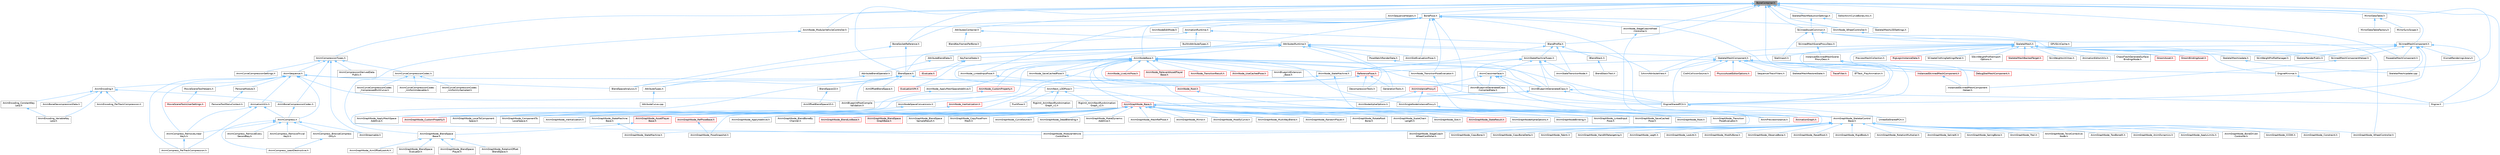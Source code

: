 digraph "BoneContainer.h"
{
 // INTERACTIVE_SVG=YES
 // LATEX_PDF_SIZE
  bgcolor="transparent";
  edge [fontname=Helvetica,fontsize=10,labelfontname=Helvetica,labelfontsize=10];
  node [fontname=Helvetica,fontsize=10,shape=box,height=0.2,width=0.4];
  Node1 [id="Node000001",label="BoneContainer.h",height=0.2,width=0.4,color="gray40", fillcolor="grey60", style="filled", fontcolor="black",tooltip=" "];
  Node1 -> Node2 [id="edge1_Node000001_Node000002",dir="back",color="steelblue1",style="solid",tooltip=" "];
  Node2 [id="Node000002",label="AnimCompressionTypes.h",height=0.2,width=0.4,color="grey40", fillcolor="white", style="filled",URL="$d1/d3b/AnimCompressionTypes_8h.html",tooltip=" "];
  Node2 -> Node3 [id="edge2_Node000002_Node000003",dir="back",color="steelblue1",style="solid",tooltip=" "];
  Node3 [id="Node000003",label="AnimBoneCompressionCodec.h",height=0.2,width=0.4,color="grey40", fillcolor="white", style="filled",URL="$dd/dc3/AnimBoneCompressionCodec_8h.html",tooltip=" "];
  Node3 -> Node4 [id="edge3_Node000003_Node000004",dir="back",color="steelblue1",style="solid",tooltip=" "];
  Node4 [id="Node000004",label="AnimCompress.h",height=0.2,width=0.4,color="grey40", fillcolor="white", style="filled",URL="$dd/d6d/AnimCompress_8h.html",tooltip=" "];
  Node4 -> Node5 [id="edge4_Node000004_Node000005",dir="back",color="steelblue1",style="solid",tooltip=" "];
  Node5 [id="Node000005",label="AnimCompress_BitwiseCompress\lOnly.h",height=0.2,width=0.4,color="grey40", fillcolor="white", style="filled",URL="$df/dd5/AnimCompress__BitwiseCompressOnly_8h.html",tooltip=" "];
  Node5 -> Node6 [id="edge5_Node000005_Node000006",dir="back",color="steelblue1",style="solid",tooltip=" "];
  Node6 [id="Node000006",label="AnimCompress_LeastDestructive.h",height=0.2,width=0.4,color="grey40", fillcolor="white", style="filled",URL="$da/d93/AnimCompress__LeastDestructive_8h.html",tooltip=" "];
  Node4 -> Node6 [id="edge6_Node000004_Node000006",dir="back",color="steelblue1",style="solid",tooltip=" "];
  Node4 -> Node7 [id="edge7_Node000004_Node000007",dir="back",color="steelblue1",style="solid",tooltip=" "];
  Node7 [id="Node000007",label="AnimCompress_RemoveEvery\lSecondKey.h",height=0.2,width=0.4,color="grey40", fillcolor="white", style="filled",URL="$d6/dc2/AnimCompress__RemoveEverySecondKey_8h.html",tooltip=" "];
  Node4 -> Node8 [id="edge8_Node000004_Node000008",dir="back",color="steelblue1",style="solid",tooltip=" "];
  Node8 [id="Node000008",label="AnimCompress_RemoveLinear\lKeys.h",height=0.2,width=0.4,color="grey40", fillcolor="white", style="filled",URL="$d1/d0a/AnimCompress__RemoveLinearKeys_8h.html",tooltip=" "];
  Node8 -> Node9 [id="edge9_Node000008_Node000009",dir="back",color="steelblue1",style="solid",tooltip=" "];
  Node9 [id="Node000009",label="AnimCompress_PerTrackCompression.h",height=0.2,width=0.4,color="grey40", fillcolor="white", style="filled",URL="$d1/d22/AnimCompress__PerTrackCompression_8h.html",tooltip=" "];
  Node4 -> Node10 [id="edge10_Node000004_Node000010",dir="back",color="steelblue1",style="solid",tooltip=" "];
  Node10 [id="Node000010",label="AnimCompress_RemoveTrivial\lKeys.h",height=0.2,width=0.4,color="grey40", fillcolor="white", style="filled",URL="$d0/d60/AnimCompress__RemoveTrivialKeys_8h.html",tooltip=" "];
  Node4 -> Node11 [id="edge11_Node000004_Node000011",dir="back",color="steelblue1",style="solid",tooltip=" "];
  Node11 [id="Node000011",label="AnimStreamable.h",height=0.2,width=0.4,color="grey40", fillcolor="white", style="filled",URL="$d1/d46/AnimStreamable_8h.html",tooltip=" "];
  Node2 -> Node12 [id="edge12_Node000002_Node000012",dir="back",color="steelblue1",style="solid",tooltip=" "];
  Node12 [id="Node000012",label="AnimCompressionDerivedData\lPublic.h",height=0.2,width=0.4,color="grey40", fillcolor="white", style="filled",URL="$dc/d36/AnimCompressionDerivedDataPublic_8h.html",tooltip=" "];
  Node2 -> Node13 [id="edge13_Node000002_Node000013",dir="back",color="steelblue1",style="solid",tooltip=" "];
  Node13 [id="Node000013",label="AnimCurveCompressionCodec.h",height=0.2,width=0.4,color="grey40", fillcolor="white", style="filled",URL="$d3/d77/AnimCurveCompressionCodec_8h.html",tooltip=" "];
  Node13 -> Node14 [id="edge14_Node000013_Node000014",dir="back",color="steelblue1",style="solid",tooltip=" "];
  Node14 [id="Node000014",label="AnimCurveCompressionCodec\l_CompressedRichCurve.h",height=0.2,width=0.4,color="grey40", fillcolor="white", style="filled",URL="$db/d72/AnimCurveCompressionCodec__CompressedRichCurve_8h.html",tooltip=" "];
  Node13 -> Node15 [id="edge15_Node000013_Node000015",dir="back",color="steelblue1",style="solid",tooltip=" "];
  Node15 [id="Node000015",label="AnimCurveCompressionCodec\l_UniformIndexable.h",height=0.2,width=0.4,color="grey40", fillcolor="white", style="filled",URL="$d7/d0a/AnimCurveCompressionCodec__UniformIndexable_8h.html",tooltip=" "];
  Node13 -> Node16 [id="edge16_Node000013_Node000016",dir="back",color="steelblue1",style="solid",tooltip=" "];
  Node16 [id="Node000016",label="AnimCurveCompressionCodec\l_UniformlySampled.h",height=0.2,width=0.4,color="grey40", fillcolor="white", style="filled",URL="$da/d4c/AnimCurveCompressionCodec__UniformlySampled_8h.html",tooltip=" "];
  Node2 -> Node17 [id="edge17_Node000002_Node000017",dir="back",color="steelblue1",style="solid",tooltip=" "];
  Node17 [id="Node000017",label="AnimCurveCompressionSettings.h",height=0.2,width=0.4,color="grey40", fillcolor="white", style="filled",URL="$d0/d49/AnimCurveCompressionSettings_8h.html",tooltip=" "];
  Node2 -> Node18 [id="edge18_Node000002_Node000018",dir="back",color="steelblue1",style="solid",tooltip=" "];
  Node18 [id="Node000018",label="AnimSequence.h",height=0.2,width=0.4,color="grey40", fillcolor="white", style="filled",URL="$d0/d8a/AnimSequence_8h.html",tooltip=" "];
  Node18 -> Node19 [id="edge19_Node000018_Node000019",dir="back",color="steelblue1",style="solid",tooltip=" "];
  Node19 [id="Node000019",label="AnimBlueprintPostCompile\lValidation.h",height=0.2,width=0.4,color="grey40", fillcolor="white", style="filled",URL="$de/d1b/AnimBlueprintPostCompileValidation_8h.html",tooltip=" "];
  Node18 -> Node4 [id="edge20_Node000018_Node000004",dir="back",color="steelblue1",style="solid",tooltip=" "];
  Node18 -> Node9 [id="edge21_Node000018_Node000009",dir="back",color="steelblue1",style="solid",tooltip=" "];
  Node18 -> Node8 [id="edge22_Node000018_Node000008",dir="back",color="steelblue1",style="solid",tooltip=" "];
  Node18 -> Node20 [id="edge23_Node000018_Node000020",dir="back",color="steelblue1",style="solid",tooltip=" "];
  Node20 [id="Node000020",label="AnimEncoding.h",height=0.2,width=0.4,color="grey40", fillcolor="white", style="filled",URL="$d9/dfd/AnimEncoding_8h.html",tooltip=" "];
  Node20 -> Node3 [id="edge24_Node000020_Node000003",dir="back",color="steelblue1",style="solid",tooltip=" "];
  Node20 -> Node21 [id="edge25_Node000020_Node000021",dir="back",color="steelblue1",style="solid",tooltip=" "];
  Node21 [id="Node000021",label="AnimBoneDecompressionData.h",height=0.2,width=0.4,color="grey40", fillcolor="white", style="filled",URL="$d9/d92/AnimBoneDecompressionData_8h.html",tooltip=" "];
  Node20 -> Node22 [id="edge26_Node000020_Node000022",dir="back",color="steelblue1",style="solid",tooltip=" "];
  Node22 [id="Node000022",label="AnimEncoding_ConstantKey\lLerp.h",height=0.2,width=0.4,color="grey40", fillcolor="white", style="filled",URL="$d8/d74/AnimEncoding__ConstantKeyLerp_8h.html",tooltip=" "];
  Node22 -> Node23 [id="edge27_Node000022_Node000023",dir="back",color="steelblue1",style="solid",tooltip=" "];
  Node23 [id="Node000023",label="AnimEncoding_VariableKey\lLerp.h",height=0.2,width=0.4,color="grey40", fillcolor="white", style="filled",URL="$d7/d4b/AnimEncoding__VariableKeyLerp_8h.html",tooltip=" "];
  Node20 -> Node24 [id="edge28_Node000020_Node000024",dir="back",color="steelblue1",style="solid",tooltip=" "];
  Node24 [id="Node000024",label="AnimEncoding_PerTrackCompression.h",height=0.2,width=0.4,color="grey40", fillcolor="white", style="filled",URL="$dc/d27/AnimEncoding__PerTrackCompression_8h.html",tooltip=" "];
  Node20 -> Node23 [id="edge29_Node000020_Node000023",dir="back",color="steelblue1",style="solid",tooltip=" "];
  Node18 -> Node25 [id="edge30_Node000018_Node000025",dir="back",color="steelblue1",style="solid",tooltip=" "];
  Node25 [id="Node000025",label="AnimationUtils.h",height=0.2,width=0.4,color="grey40", fillcolor="white", style="filled",URL="$d6/db6/AnimationUtils_8h.html",tooltip=" "];
  Node25 -> Node4 [id="edge31_Node000025_Node000004",dir="back",color="steelblue1",style="solid",tooltip=" "];
  Node25 -> Node9 [id="edge32_Node000025_Node000009",dir="back",color="steelblue1",style="solid",tooltip=" "];
  Node25 -> Node8 [id="edge33_Node000025_Node000008",dir="back",color="steelblue1",style="solid",tooltip=" "];
  Node18 -> Node26 [id="edge34_Node000018_Node000026",dir="back",color="steelblue1",style="solid",tooltip=" "];
  Node26 [id="Node000026",label="BlendSpaceAnalysis.h",height=0.2,width=0.4,color="grey40", fillcolor="white", style="filled",URL="$d7/daf/BlendSpaceAnalysis_8h.html",tooltip=" "];
  Node18 -> Node27 [id="edge35_Node000018_Node000027",dir="back",color="steelblue1",style="solid",tooltip=" "];
  Node27 [id="Node000027",label="EngineSharedPCH.h",height=0.2,width=0.4,color="grey40", fillcolor="white", style="filled",URL="$dc/dbb/EngineSharedPCH_8h.html",tooltip=" "];
  Node27 -> Node28 [id="edge36_Node000027_Node000028",dir="back",color="steelblue1",style="solid",tooltip=" "];
  Node28 [id="Node000028",label="UnrealEdSharedPCH.h",height=0.2,width=0.4,color="grey40", fillcolor="white", style="filled",URL="$d1/de6/UnrealEdSharedPCH_8h.html",tooltip=" "];
  Node18 -> Node29 [id="edge37_Node000018_Node000029",dir="back",color="steelblue1",style="solid",tooltip=" "];
  Node29 [id="Node000029",label="MovieSceneToolHelpers.h",height=0.2,width=0.4,color="grey40", fillcolor="white", style="filled",URL="$d4/d0e/MovieSceneToolHelpers_8h.html",tooltip=" "];
  Node29 -> Node30 [id="edge38_Node000029_Node000030",dir="back",color="steelblue1",style="solid",tooltip=" "];
  Node30 [id="Node000030",label="MovieSceneToolsUserSettings.h",height=0.2,width=0.4,color="red", fillcolor="#FFF0F0", style="filled",URL="$d5/dab/MovieSceneToolsUserSettings_8h.html",tooltip=" "];
  Node18 -> Node34 [id="edge39_Node000018_Node000034",dir="back",color="steelblue1",style="solid",tooltip=" "];
  Node34 [id="Node000034",label="PersonaModule.h",height=0.2,width=0.4,color="grey40", fillcolor="white", style="filled",URL="$de/d74/PersonaModule_8h.html",tooltip=" "];
  Node34 -> Node35 [id="edge40_Node000034_Node000035",dir="back",color="steelblue1",style="solid",tooltip=" "];
  Node35 [id="Node000035",label="PersonaToolMenuContext.h",height=0.2,width=0.4,color="grey40", fillcolor="white", style="filled",URL="$d6/d6c/PersonaToolMenuContext_8h.html",tooltip=" "];
  Node2 -> Node11 [id="edge41_Node000002_Node000011",dir="back",color="steelblue1",style="solid",tooltip=" "];
  Node1 -> Node36 [id="edge42_Node000001_Node000036",dir="back",color="steelblue1",style="solid",tooltip=" "];
  Node36 [id="Node000036",label="AnimNode_ModularVehicleController.h",height=0.2,width=0.4,color="grey40", fillcolor="white", style="filled",URL="$d8/d10/AnimNode__ModularVehicleController_8h.html",tooltip=" "];
  Node36 -> Node37 [id="edge43_Node000036_Node000037",dir="back",color="steelblue1",style="solid",tooltip=" "];
  Node37 [id="Node000037",label="AnimGraphNode_ModularVehicle\lController.h",height=0.2,width=0.4,color="grey40", fillcolor="white", style="filled",URL="$d3/d04/AnimGraphNode__ModularVehicleController_8h.html",tooltip=" "];
  Node1 -> Node38 [id="edge44_Node000001_Node000038",dir="back",color="steelblue1",style="solid",tooltip=" "];
  Node38 [id="Node000038",label="AnimNode_StageCoachWheel\lController.h",height=0.2,width=0.4,color="grey40", fillcolor="white", style="filled",URL="$d0/d68/AnimNode__StageCoachWheelController_8h.html",tooltip=" "];
  Node38 -> Node39 [id="edge45_Node000038_Node000039",dir="back",color="steelblue1",style="solid",tooltip=" "];
  Node39 [id="Node000039",label="AnimGraphNode_StageCoach\lWheelController.h",height=0.2,width=0.4,color="grey40", fillcolor="white", style="filled",URL="$d6/dbe/AnimGraphNode__StageCoachWheelController_8h.html",tooltip=" "];
  Node1 -> Node40 [id="edge46_Node000001_Node000040",dir="back",color="steelblue1",style="solid",tooltip=" "];
  Node40 [id="Node000040",label="AnimNode_WheelController.h",height=0.2,width=0.4,color="grey40", fillcolor="white", style="filled",URL="$d4/dbf/AnimNode__WheelController_8h.html",tooltip=" "];
  Node40 -> Node41 [id="edge47_Node000040_Node000041",dir="back",color="steelblue1",style="solid",tooltip=" "];
  Node41 [id="Node000041",label="AnimGraphNode_WheelController.h",height=0.2,width=0.4,color="grey40", fillcolor="white", style="filled",URL="$df/de4/AnimGraphNode__WheelController_8h.html",tooltip=" "];
  Node1 -> Node42 [id="edge48_Node000001_Node000042",dir="back",color="steelblue1",style="solid",tooltip=" "];
  Node42 [id="Node000042",label="AnimSequenceHelpers.h",height=0.2,width=0.4,color="grey40", fillcolor="white", style="filled",URL="$dd/d12/AnimSequenceHelpers_8h.html",tooltip=" "];
  Node1 -> Node43 [id="edge49_Node000001_Node000043",dir="back",color="steelblue1",style="solid",tooltip=" "];
  Node43 [id="Node000043",label="AttributesContainer.h",height=0.2,width=0.4,color="grey40", fillcolor="white", style="filled",URL="$d7/db7/AttributesContainer_8h.html",tooltip=" "];
  Node43 -> Node44 [id="edge50_Node000043_Node000044",dir="back",color="steelblue1",style="solid",tooltip=" "];
  Node44 [id="Node000044",label="AttributesRuntime.h",height=0.2,width=0.4,color="grey40", fillcolor="white", style="filled",URL="$dc/dc1/AttributesRuntime_8h.html",tooltip=" "];
  Node44 -> Node45 [id="edge51_Node000044_Node000045",dir="back",color="steelblue1",style="solid",tooltip=" "];
  Node45 [id="Node000045",label="AnimNext_LODPose.h",height=0.2,width=0.4,color="grey40", fillcolor="white", style="filled",URL="$d7/d76/AnimNext__LODPose_8h.html",tooltip=" "];
  Node45 -> Node46 [id="edge52_Node000045_Node000046",dir="back",color="steelblue1",style="solid",tooltip=" "];
  Node46 [id="Node000046",label="PushPose.h",height=0.2,width=0.4,color="grey40", fillcolor="white", style="filled",URL="$d2/de9/PushPose_8h.html",tooltip=" "];
  Node45 -> Node47 [id="edge53_Node000045_Node000047",dir="back",color="steelblue1",style="solid",tooltip=" "];
  Node47 [id="Node000047",label="RigUnit_AnimNextRunAnimation\lGraph_v1.h",height=0.2,width=0.4,color="grey40", fillcolor="white", style="filled",URL="$d1/df7/RigUnit__AnimNextRunAnimationGraph__v1_8h.html",tooltip=" "];
  Node45 -> Node48 [id="edge54_Node000045_Node000048",dir="back",color="steelblue1",style="solid",tooltip=" "];
  Node48 [id="Node000048",label="RigUnit_AnimNextRunAnimation\lGraph_v2.h",height=0.2,width=0.4,color="grey40", fillcolor="white", style="filled",URL="$d6/d84/RigUnit__AnimNextRunAnimationGraph__v2_8h.html",tooltip=" "];
  Node44 -> Node49 [id="edge55_Node000044_Node000049",dir="back",color="steelblue1",style="solid",tooltip=" "];
  Node49 [id="Node000049",label="AnimNodeBase.h",height=0.2,width=0.4,color="grey40", fillcolor="white", style="filled",URL="$d9/dce/AnimNodeBase_8h.html",tooltip=" "];
  Node49 -> Node50 [id="edge56_Node000049_Node000050",dir="back",color="steelblue1",style="solid",tooltip=" "];
  Node50 [id="Node000050",label="AnimBlueprintExtension\l_Base.h",height=0.2,width=0.4,color="grey40", fillcolor="white", style="filled",URL="$d1/d73/AnimBlueprintExtension__Base_8h.html",tooltip=" "];
  Node49 -> Node51 [id="edge57_Node000049_Node000051",dir="back",color="steelblue1",style="solid",tooltip=" "];
  Node51 [id="Node000051",label="AnimBlueprintGeneratedClass.h",height=0.2,width=0.4,color="grey40", fillcolor="white", style="filled",URL="$dc/d81/AnimBlueprintGeneratedClass_8h.html",tooltip=" "];
  Node51 -> Node19 [id="edge58_Node000051_Node000019",dir="back",color="steelblue1",style="solid",tooltip=" "];
  Node51 -> Node52 [id="edge59_Node000051_Node000052",dir="back",color="steelblue1",style="solid",tooltip=" "];
  Node52 [id="Node000052",label="AnimGraphNode_Base.h",height=0.2,width=0.4,color="red", fillcolor="#FFF0F0", style="filled",URL="$d0/dfb/AnimGraphNode__Base_8h.html",tooltip=" "];
  Node52 -> Node53 [id="edge60_Node000052_Node000053",dir="back",color="steelblue1",style="solid",tooltip=" "];
  Node53 [id="Node000053",label="AnimGraphNodeAlphaOptions.h",height=0.2,width=0.4,color="grey40", fillcolor="white", style="filled",URL="$d6/df6/AnimGraphNodeAlphaOptions_8h.html",tooltip=" "];
  Node52 -> Node54 [id="edge61_Node000052_Node000054",dir="back",color="steelblue1",style="solid",tooltip=" "];
  Node54 [id="Node000054",label="AnimGraphNodeBinding.h",height=0.2,width=0.4,color="grey40", fillcolor="white", style="filled",URL="$d6/d3b/AnimGraphNodeBinding_8h.html",tooltip=" "];
  Node52 -> Node55 [id="edge62_Node000052_Node000055",dir="back",color="steelblue1",style="solid",tooltip=" "];
  Node55 [id="Node000055",label="AnimGraphNode_ApplyAdditive.h",height=0.2,width=0.4,color="grey40", fillcolor="white", style="filled",URL="$da/d67/AnimGraphNode__ApplyAdditive_8h.html",tooltip=" "];
  Node52 -> Node56 [id="edge63_Node000052_Node000056",dir="back",color="steelblue1",style="solid",tooltip=" "];
  Node56 [id="Node000056",label="AnimGraphNode_ApplyMeshSpace\lAdditive.h",height=0.2,width=0.4,color="grey40", fillcolor="white", style="filled",URL="$dd/dc4/AnimGraphNode__ApplyMeshSpaceAdditive_8h.html",tooltip=" "];
  Node52 -> Node57 [id="edge64_Node000052_Node000057",dir="back",color="steelblue1",style="solid",tooltip=" "];
  Node57 [id="Node000057",label="AnimGraphNode_AssetPlayer\lBase.h",height=0.2,width=0.4,color="red", fillcolor="#FFF0F0", style="filled",URL="$d1/d4f/AnimGraphNode__AssetPlayerBase_8h.html",tooltip=" "];
  Node57 -> Node58 [id="edge65_Node000057_Node000058",dir="back",color="steelblue1",style="solid",tooltip=" "];
  Node58 [id="Node000058",label="AnimGraphNode_BlendSpace\lBase.h",height=0.2,width=0.4,color="grey40", fillcolor="white", style="filled",URL="$d7/d6d/AnimGraphNode__BlendSpaceBase_8h.html",tooltip=" "];
  Node58 -> Node59 [id="edge66_Node000058_Node000059",dir="back",color="steelblue1",style="solid",tooltip=" "];
  Node59 [id="Node000059",label="AnimGraphNode_AimOffsetLookAt.h",height=0.2,width=0.4,color="grey40", fillcolor="white", style="filled",URL="$d2/daa/AnimGraphNode__AimOffsetLookAt_8h.html",tooltip=" "];
  Node58 -> Node60 [id="edge67_Node000058_Node000060",dir="back",color="steelblue1",style="solid",tooltip=" "];
  Node60 [id="Node000060",label="AnimGraphNode_BlendSpace\lEvaluator.h",height=0.2,width=0.4,color="grey40", fillcolor="white", style="filled",URL="$d0/d5d/AnimGraphNode__BlendSpaceEvaluator_8h.html",tooltip=" "];
  Node58 -> Node61 [id="edge68_Node000058_Node000061",dir="back",color="steelblue1",style="solid",tooltip=" "];
  Node61 [id="Node000061",label="AnimGraphNode_BlendSpace\lPlayer.h",height=0.2,width=0.4,color="grey40", fillcolor="white", style="filled",URL="$d2/d22/AnimGraphNode__BlendSpacePlayer_8h.html",tooltip=" "];
  Node58 -> Node62 [id="edge69_Node000058_Node000062",dir="back",color="steelblue1",style="solid",tooltip=" "];
  Node62 [id="Node000062",label="AnimGraphNode_RotationOffset\lBlendSpace.h",height=0.2,width=0.4,color="grey40", fillcolor="white", style="filled",URL="$dc/dd5/AnimGraphNode__RotationOffsetBlendSpace_8h.html",tooltip=" "];
  Node52 -> Node69 [id="edge70_Node000052_Node000069",dir="back",color="steelblue1",style="solid",tooltip=" "];
  Node69 [id="Node000069",label="AnimGraphNode_BlendBoneBy\lChannel.h",height=0.2,width=0.4,color="grey40", fillcolor="white", style="filled",URL="$de/da9/AnimGraphNode__BlendBoneByChannel_8h.html",tooltip=" "];
  Node52 -> Node70 [id="edge71_Node000052_Node000070",dir="back",color="steelblue1",style="solid",tooltip=" "];
  Node70 [id="Node000070",label="AnimGraphNode_BlendListBase.h",height=0.2,width=0.4,color="red", fillcolor="#FFF0F0", style="filled",URL="$d7/d20/AnimGraphNode__BlendListBase_8h.html",tooltip=" "];
  Node52 -> Node75 [id="edge72_Node000052_Node000075",dir="back",color="steelblue1",style="solid",tooltip=" "];
  Node75 [id="Node000075",label="AnimGraphNode_BlendSpace\lGraphBase.h",height=0.2,width=0.4,color="red", fillcolor="#FFF0F0", style="filled",URL="$d6/d44/AnimGraphNode__BlendSpaceGraphBase_8h.html",tooltip=" "];
  Node52 -> Node78 [id="edge73_Node000052_Node000078",dir="back",color="steelblue1",style="solid",tooltip=" "];
  Node78 [id="Node000078",label="AnimGraphNode_BlendSpace\lSampleResult.h",height=0.2,width=0.4,color="grey40", fillcolor="white", style="filled",URL="$de/df8/AnimGraphNode__BlendSpaceSampleResult_8h.html",tooltip=" "];
  Node52 -> Node79 [id="edge74_Node000052_Node000079",dir="back",color="steelblue1",style="solid",tooltip=" "];
  Node79 [id="Node000079",label="AnimGraphNode_ComponentTo\lLocalSpace.h",height=0.2,width=0.4,color="grey40", fillcolor="white", style="filled",URL="$d1/d3f/AnimGraphNode__ComponentToLocalSpace_8h.html",tooltip=" "];
  Node52 -> Node80 [id="edge75_Node000052_Node000080",dir="back",color="steelblue1",style="solid",tooltip=" "];
  Node80 [id="Node000080",label="AnimGraphNode_CopyPoseFrom\lMesh.h",height=0.2,width=0.4,color="grey40", fillcolor="white", style="filled",URL="$d6/d71/AnimGraphNode__CopyPoseFromMesh_8h.html",tooltip=" "];
  Node52 -> Node81 [id="edge76_Node000052_Node000081",dir="back",color="steelblue1",style="solid",tooltip=" "];
  Node81 [id="Node000081",label="AnimGraphNode_CurveSource.h",height=0.2,width=0.4,color="grey40", fillcolor="white", style="filled",URL="$dc/de5/AnimGraphNode__CurveSource_8h.html",tooltip=" "];
  Node52 -> Node82 [id="edge77_Node000052_Node000082",dir="back",color="steelblue1",style="solid",tooltip=" "];
  Node82 [id="Node000082",label="AnimGraphNode_CustomProperty.h",height=0.2,width=0.4,color="red", fillcolor="#FFF0F0", style="filled",URL="$d8/d3f/AnimGraphNode__CustomProperty_8h.html",tooltip=" "];
  Node52 -> Node86 [id="edge78_Node000052_Node000086",dir="back",color="steelblue1",style="solid",tooltip=" "];
  Node86 [id="Node000086",label="AnimGraphNode_DeadBlending.h",height=0.2,width=0.4,color="grey40", fillcolor="white", style="filled",URL="$d8/d73/AnimGraphNode__DeadBlending_8h.html",tooltip=" "];
  Node52 -> Node87 [id="edge79_Node000052_Node000087",dir="back",color="steelblue1",style="solid",tooltip=" "];
  Node87 [id="Node000087",label="AnimGraphNode_Inertialization.h",height=0.2,width=0.4,color="grey40", fillcolor="white", style="filled",URL="$d7/d66/AnimGraphNode__Inertialization_8h.html",tooltip=" "];
  Node52 -> Node88 [id="edge80_Node000052_Node000088",dir="back",color="steelblue1",style="solid",tooltip=" "];
  Node88 [id="Node000088",label="AnimGraphNode_LinkedInput\lPose.h",height=0.2,width=0.4,color="grey40", fillcolor="white", style="filled",URL="$d7/d8c/AnimGraphNode__LinkedInputPose_8h.html",tooltip=" "];
  Node52 -> Node89 [id="edge81_Node000052_Node000089",dir="back",color="steelblue1",style="solid",tooltip=" "];
  Node89 [id="Node000089",label="AnimGraphNode_LocalToComponent\lSpace.h",height=0.2,width=0.4,color="grey40", fillcolor="white", style="filled",URL="$d6/d01/AnimGraphNode__LocalToComponentSpace_8h.html",tooltip=" "];
  Node52 -> Node90 [id="edge82_Node000052_Node000090",dir="back",color="steelblue1",style="solid",tooltip=" "];
  Node90 [id="Node000090",label="AnimGraphNode_MakeDynamic\lAdditive.h",height=0.2,width=0.4,color="grey40", fillcolor="white", style="filled",URL="$d4/dc9/AnimGraphNode__MakeDynamicAdditive_8h.html",tooltip=" "];
  Node52 -> Node91 [id="edge83_Node000052_Node000091",dir="back",color="steelblue1",style="solid",tooltip=" "];
  Node91 [id="Node000091",label="AnimGraphNode_MeshRefPose.h",height=0.2,width=0.4,color="grey40", fillcolor="white", style="filled",URL="$d3/d58/AnimGraphNode__MeshRefPose_8h.html",tooltip=" "];
  Node52 -> Node92 [id="edge84_Node000052_Node000092",dir="back",color="steelblue1",style="solid",tooltip=" "];
  Node92 [id="Node000092",label="AnimGraphNode_Mirror.h",height=0.2,width=0.4,color="grey40", fillcolor="white", style="filled",URL="$de/d96/AnimGraphNode__Mirror_8h.html",tooltip=" "];
  Node52 -> Node93 [id="edge85_Node000052_Node000093",dir="back",color="steelblue1",style="solid",tooltip=" "];
  Node93 [id="Node000093",label="AnimGraphNode_ModifyCurve.h",height=0.2,width=0.4,color="grey40", fillcolor="white", style="filled",URL="$d5/d09/AnimGraphNode__ModifyCurve_8h.html",tooltip=" "];
  Node52 -> Node94 [id="edge86_Node000052_Node000094",dir="back",color="steelblue1",style="solid",tooltip=" "];
  Node94 [id="Node000094",label="AnimGraphNode_MultiWayBlend.h",height=0.2,width=0.4,color="grey40", fillcolor="white", style="filled",URL="$dd/dcb/AnimGraphNode__MultiWayBlend_8h.html",tooltip=" "];
  Node52 -> Node95 [id="edge87_Node000052_Node000095",dir="back",color="steelblue1",style="solid",tooltip=" "];
  Node95 [id="Node000095",label="AnimGraphNode_PoseSnapshot.h",height=0.2,width=0.4,color="grey40", fillcolor="white", style="filled",URL="$d1/d92/AnimGraphNode__PoseSnapshot_8h.html",tooltip=" "];
  Node52 -> Node96 [id="edge88_Node000052_Node000096",dir="back",color="steelblue1",style="solid",tooltip=" "];
  Node96 [id="Node000096",label="AnimGraphNode_RandomPlayer.h",height=0.2,width=0.4,color="grey40", fillcolor="white", style="filled",URL="$dc/d48/AnimGraphNode__RandomPlayer_8h.html",tooltip=" "];
  Node52 -> Node97 [id="edge89_Node000052_Node000097",dir="back",color="steelblue1",style="solid",tooltip=" "];
  Node97 [id="Node000097",label="AnimGraphNode_RefPoseBase.h",height=0.2,width=0.4,color="red", fillcolor="#FFF0F0", style="filled",URL="$d8/d34/AnimGraphNode__RefPoseBase_8h.html",tooltip=" "];
  Node97 -> Node95 [id="edge90_Node000097_Node000095",dir="back",color="steelblue1",style="solid",tooltip=" "];
  Node52 -> Node100 [id="edge91_Node000052_Node000100",dir="back",color="steelblue1",style="solid",tooltip=" "];
  Node100 [id="Node000100",label="AnimGraphNode_Root.h",height=0.2,width=0.4,color="grey40", fillcolor="white", style="filled",URL="$d2/d39/AnimGraphNode__Root_8h.html",tooltip=" "];
  Node52 -> Node101 [id="edge92_Node000052_Node000101",dir="back",color="steelblue1",style="solid",tooltip=" "];
  Node101 [id="Node000101",label="AnimGraphNode_RotateRoot\lBone.h",height=0.2,width=0.4,color="grey40", fillcolor="white", style="filled",URL="$d4/de0/AnimGraphNode__RotateRootBone_8h.html",tooltip=" "];
  Node52 -> Node102 [id="edge93_Node000052_Node000102",dir="back",color="steelblue1",style="solid",tooltip=" "];
  Node102 [id="Node000102",label="AnimGraphNode_SaveCached\lPose.h",height=0.2,width=0.4,color="grey40", fillcolor="white", style="filled",URL="$df/d5e/AnimGraphNode__SaveCachedPose_8h.html",tooltip=" "];
  Node52 -> Node103 [id="edge94_Node000052_Node000103",dir="back",color="steelblue1",style="solid",tooltip=" "];
  Node103 [id="Node000103",label="AnimGraphNode_ScaleChain\lLength.h",height=0.2,width=0.4,color="grey40", fillcolor="white", style="filled",URL="$d9/df8/AnimGraphNode__ScaleChainLength_8h.html",tooltip=" "];
  Node52 -> Node104 [id="edge95_Node000052_Node000104",dir="back",color="steelblue1",style="solid",tooltip=" "];
  Node104 [id="Node000104",label="AnimGraphNode_SkeletalControl\lBase.h",height=0.2,width=0.4,color="grey40", fillcolor="white", style="filled",URL="$d9/dff/AnimGraphNode__SkeletalControlBase_8h.html",tooltip=" "];
  Node104 -> Node105 [id="edge96_Node000104_Node000105",dir="back",color="steelblue1",style="solid",tooltip=" "];
  Node105 [id="Node000105",label="AnimGraphNode_AnimDynamics.h",height=0.2,width=0.4,color="grey40", fillcolor="white", style="filled",URL="$da/dc2/AnimGraphNode__AnimDynamics_8h.html",tooltip=" "];
  Node104 -> Node106 [id="edge97_Node000104_Node000106",dir="back",color="steelblue1",style="solid",tooltip=" "];
  Node106 [id="Node000106",label="AnimGraphNode_ApplyLimits.h",height=0.2,width=0.4,color="grey40", fillcolor="white", style="filled",URL="$dc/d36/AnimGraphNode__ApplyLimits_8h.html",tooltip=" "];
  Node104 -> Node107 [id="edge98_Node000104_Node000107",dir="back",color="steelblue1",style="solid",tooltip=" "];
  Node107 [id="Node000107",label="AnimGraphNode_BoneDriven\lController.h",height=0.2,width=0.4,color="grey40", fillcolor="white", style="filled",URL="$df/df3/AnimGraphNode__BoneDrivenController_8h.html",tooltip=" "];
  Node104 -> Node108 [id="edge99_Node000104_Node000108",dir="back",color="steelblue1",style="solid",tooltip=" "];
  Node108 [id="Node000108",label="AnimGraphNode_CCDIK.h",height=0.2,width=0.4,color="grey40", fillcolor="white", style="filled",URL="$df/d0d/AnimGraphNode__CCDIK_8h.html",tooltip=" "];
  Node104 -> Node109 [id="edge100_Node000104_Node000109",dir="back",color="steelblue1",style="solid",tooltip=" "];
  Node109 [id="Node000109",label="AnimGraphNode_Constraint.h",height=0.2,width=0.4,color="grey40", fillcolor="white", style="filled",URL="$d2/d98/AnimGraphNode__Constraint_8h.html",tooltip=" "];
  Node104 -> Node110 [id="edge101_Node000104_Node000110",dir="back",color="steelblue1",style="solid",tooltip=" "];
  Node110 [id="Node000110",label="AnimGraphNode_CopyBone.h",height=0.2,width=0.4,color="grey40", fillcolor="white", style="filled",URL="$dc/de6/AnimGraphNode__CopyBone_8h.html",tooltip=" "];
  Node104 -> Node111 [id="edge102_Node000104_Node000111",dir="back",color="steelblue1",style="solid",tooltip=" "];
  Node111 [id="Node000111",label="AnimGraphNode_CopyBoneDelta.h",height=0.2,width=0.4,color="grey40", fillcolor="white", style="filled",URL="$d8/d60/AnimGraphNode__CopyBoneDelta_8h.html",tooltip=" "];
  Node104 -> Node112 [id="edge103_Node000104_Node000112",dir="back",color="steelblue1",style="solid",tooltip=" "];
  Node112 [id="Node000112",label="AnimGraphNode_Fabrik.h",height=0.2,width=0.4,color="grey40", fillcolor="white", style="filled",URL="$d6/d79/AnimGraphNode__Fabrik_8h.html",tooltip=" "];
  Node104 -> Node113 [id="edge104_Node000104_Node000113",dir="back",color="steelblue1",style="solid",tooltip=" "];
  Node113 [id="Node000113",label="AnimGraphNode_HandIKRetargeting.h",height=0.2,width=0.4,color="grey40", fillcolor="white", style="filled",URL="$dd/dee/AnimGraphNode__HandIKRetargeting_8h.html",tooltip=" "];
  Node104 -> Node114 [id="edge105_Node000104_Node000114",dir="back",color="steelblue1",style="solid",tooltip=" "];
  Node114 [id="Node000114",label="AnimGraphNode_LegIK.h",height=0.2,width=0.4,color="grey40", fillcolor="white", style="filled",URL="$d3/d59/AnimGraphNode__LegIK_8h.html",tooltip=" "];
  Node104 -> Node115 [id="edge106_Node000104_Node000115",dir="back",color="steelblue1",style="solid",tooltip=" "];
  Node115 [id="Node000115",label="AnimGraphNode_LookAt.h",height=0.2,width=0.4,color="grey40", fillcolor="white", style="filled",URL="$dd/de3/AnimGraphNode__LookAt_8h.html",tooltip=" "];
  Node104 -> Node116 [id="edge107_Node000104_Node000116",dir="back",color="steelblue1",style="solid",tooltip=" "];
  Node116 [id="Node000116",label="AnimGraphNode_ModifyBone.h",height=0.2,width=0.4,color="grey40", fillcolor="white", style="filled",URL="$d1/d8e/AnimGraphNode__ModifyBone_8h.html",tooltip=" "];
  Node104 -> Node37 [id="edge108_Node000104_Node000037",dir="back",color="steelblue1",style="solid",tooltip=" "];
  Node104 -> Node117 [id="edge109_Node000104_Node000117",dir="back",color="steelblue1",style="solid",tooltip=" "];
  Node117 [id="Node000117",label="AnimGraphNode_ObserveBone.h",height=0.2,width=0.4,color="grey40", fillcolor="white", style="filled",URL="$d0/dcc/AnimGraphNode__ObserveBone_8h.html",tooltip=" "];
  Node104 -> Node118 [id="edge110_Node000104_Node000118",dir="back",color="steelblue1",style="solid",tooltip=" "];
  Node118 [id="Node000118",label="AnimGraphNode_ResetRoot.h",height=0.2,width=0.4,color="grey40", fillcolor="white", style="filled",URL="$dd/da9/AnimGraphNode__ResetRoot_8h.html",tooltip=" "];
  Node104 -> Node119 [id="edge111_Node000104_Node000119",dir="back",color="steelblue1",style="solid",tooltip=" "];
  Node119 [id="Node000119",label="AnimGraphNode_RigidBody.h",height=0.2,width=0.4,color="grey40", fillcolor="white", style="filled",URL="$d0/d05/AnimGraphNode__RigidBody_8h.html",tooltip=" "];
  Node104 -> Node120 [id="edge112_Node000104_Node000120",dir="back",color="steelblue1",style="solid",tooltip=" "];
  Node120 [id="Node000120",label="AnimGraphNode_RotationMultiplier.h",height=0.2,width=0.4,color="grey40", fillcolor="white", style="filled",URL="$d6/d16/AnimGraphNode__RotationMultiplier_8h.html",tooltip=" "];
  Node104 -> Node121 [id="edge113_Node000104_Node000121",dir="back",color="steelblue1",style="solid",tooltip=" "];
  Node121 [id="Node000121",label="AnimGraphNode_SplineIK.h",height=0.2,width=0.4,color="grey40", fillcolor="white", style="filled",URL="$d0/d7e/AnimGraphNode__SplineIK_8h.html",tooltip=" "];
  Node104 -> Node122 [id="edge114_Node000104_Node000122",dir="back",color="steelblue1",style="solid",tooltip=" "];
  Node122 [id="Node000122",label="AnimGraphNode_SpringBone.h",height=0.2,width=0.4,color="grey40", fillcolor="white", style="filled",URL="$dc/d38/AnimGraphNode__SpringBone_8h.html",tooltip=" "];
  Node104 -> Node39 [id="edge115_Node000104_Node000039",dir="back",color="steelblue1",style="solid",tooltip=" "];
  Node104 -> Node123 [id="edge116_Node000104_Node000123",dir="back",color="steelblue1",style="solid",tooltip=" "];
  Node123 [id="Node000123",label="AnimGraphNode_Trail.h",height=0.2,width=0.4,color="grey40", fillcolor="white", style="filled",URL="$d4/d5a/AnimGraphNode__Trail_8h.html",tooltip=" "];
  Node104 -> Node124 [id="edge117_Node000104_Node000124",dir="back",color="steelblue1",style="solid",tooltip=" "];
  Node124 [id="Node000124",label="AnimGraphNode_TwistCorrective\lNode.h",height=0.2,width=0.4,color="grey40", fillcolor="white", style="filled",URL="$de/d7f/AnimGraphNode__TwistCorrectiveNode_8h.html",tooltip=" "];
  Node104 -> Node125 [id="edge118_Node000104_Node000125",dir="back",color="steelblue1",style="solid",tooltip=" "];
  Node125 [id="Node000125",label="AnimGraphNode_TwoBoneIK.h",height=0.2,width=0.4,color="grey40", fillcolor="white", style="filled",URL="$d1/dc2/AnimGraphNode__TwoBoneIK_8h.html",tooltip=" "];
  Node104 -> Node41 [id="edge119_Node000104_Node000041",dir="back",color="steelblue1",style="solid",tooltip=" "];
  Node52 -> Node126 [id="edge120_Node000052_Node000126",dir="back",color="steelblue1",style="solid",tooltip=" "];
  Node126 [id="Node000126",label="AnimGraphNode_Slot.h",height=0.2,width=0.4,color="grey40", fillcolor="white", style="filled",URL="$df/d63/AnimGraphNode__Slot_8h.html",tooltip=" "];
  Node52 -> Node127 [id="edge121_Node000052_Node000127",dir="back",color="steelblue1",style="solid",tooltip=" "];
  Node127 [id="Node000127",label="AnimGraphNode_StateMachine\lBase.h",height=0.2,width=0.4,color="grey40", fillcolor="white", style="filled",URL="$dc/d11/AnimGraphNode__StateMachineBase_8h.html",tooltip=" "];
  Node127 -> Node128 [id="edge122_Node000127_Node000128",dir="back",color="steelblue1",style="solid",tooltip=" "];
  Node128 [id="Node000128",label="AnimGraphNode_StateMachine.h",height=0.2,width=0.4,color="grey40", fillcolor="white", style="filled",URL="$d9/d4d/AnimGraphNode__StateMachine_8h.html",tooltip=" "];
  Node52 -> Node129 [id="edge123_Node000052_Node000129",dir="back",color="steelblue1",style="solid",tooltip=" "];
  Node129 [id="Node000129",label="AnimGraphNode_StateResult.h",height=0.2,width=0.4,color="red", fillcolor="#FFF0F0", style="filled",URL="$d3/d7e/AnimGraphNode__StateResult_8h.html",tooltip=" "];
  Node52 -> Node131 [id="edge124_Node000052_Node000131",dir="back",color="steelblue1",style="solid",tooltip=" "];
  Node131 [id="Node000131",label="AnimGraphNode_Transition\lPoseEvaluator.h",height=0.2,width=0.4,color="grey40", fillcolor="white", style="filled",URL="$d8/dec/AnimGraphNode__TransitionPoseEvaluator_8h.html",tooltip=" "];
  Node52 -> Node135 [id="edge125_Node000052_Node000135",dir="back",color="steelblue1",style="solid",tooltip=" "];
  Node135 [id="Node000135",label="AnimationGraph.h",height=0.2,width=0.4,color="red", fillcolor="#FFF0F0", style="filled",URL="$df/d2e/AnimationGraph_8h.html",tooltip=" "];
  Node51 -> Node141 [id="edge126_Node000051_Node000141",dir="back",color="steelblue1",style="solid",tooltip=" "];
  Node141 [id="Node000141",label="Engine.h",height=0.2,width=0.4,color="grey40", fillcolor="white", style="filled",URL="$d1/d34/Public_2Engine_8h.html",tooltip=" "];
  Node51 -> Node27 [id="edge127_Node000051_Node000027",dir="back",color="steelblue1",style="solid",tooltip=" "];
  Node49 -> Node52 [id="edge128_Node000049_Node000052",dir="back",color="steelblue1",style="solid",tooltip=" "];
  Node49 -> Node142 [id="edge129_Node000049_Node000142",dir="back",color="steelblue1",style="solid",tooltip=" "];
  Node142 [id="Node000142",label="AnimNodeAlphaOptions.h",height=0.2,width=0.4,color="grey40", fillcolor="white", style="filled",URL="$df/d96/AnimNodeAlphaOptions_8h.html",tooltip=" "];
  Node49 -> Node143 [id="edge130_Node000049_Node000143",dir="back",color="steelblue1",style="solid",tooltip=" "];
  Node143 [id="Node000143",label="AnimNodeSpaceConversions.h",height=0.2,width=0.4,color="grey40", fillcolor="white", style="filled",URL="$da/d0a/AnimNodeSpaceConversions_8h.html",tooltip=" "];
  Node143 -> Node79 [id="edge131_Node000143_Node000079",dir="back",color="steelblue1",style="solid",tooltip=" "];
  Node143 -> Node89 [id="edge132_Node000143_Node000089",dir="back",color="steelblue1",style="solid",tooltip=" "];
  Node49 -> Node144 [id="edge133_Node000049_Node000144",dir="back",color="steelblue1",style="solid",tooltip=" "];
  Node144 [id="Node000144",label="AnimNode_ApplyMeshSpaceAdditive.h",height=0.2,width=0.4,color="grey40", fillcolor="white", style="filled",URL="$d9/d6b/AnimNode__ApplyMeshSpaceAdditive_8h.html",tooltip=" "];
  Node144 -> Node56 [id="edge134_Node000144_Node000056",dir="back",color="steelblue1",style="solid",tooltip=" "];
  Node49 -> Node145 [id="edge135_Node000049_Node000145",dir="back",color="steelblue1",style="solid",tooltip=" "];
  Node145 [id="Node000145",label="AnimNode_CustomProperty.h",height=0.2,width=0.4,color="red", fillcolor="#FFF0F0", style="filled",URL="$d3/ddc/AnimNode__CustomProperty_8h.html",tooltip=" "];
  Node145 -> Node82 [id="edge136_Node000145_Node000082",dir="back",color="steelblue1",style="solid",tooltip=" "];
  Node49 -> Node149 [id="edge137_Node000049_Node000149",dir="back",color="steelblue1",style="solid",tooltip=" "];
  Node149 [id="Node000149",label="AnimNode_Inertialization.h",height=0.2,width=0.4,color="red", fillcolor="#FFF0F0", style="filled",URL="$d8/d62/AnimNode__Inertialization_8h.html",tooltip=" "];
  Node149 -> Node87 [id="edge138_Node000149_Node000087",dir="back",color="steelblue1",style="solid",tooltip=" "];
  Node49 -> Node151 [id="edge139_Node000049_Node000151",dir="back",color="steelblue1",style="solid",tooltip=" "];
  Node151 [id="Node000151",label="AnimNode_LinkedInputPose.h",height=0.2,width=0.4,color="grey40", fillcolor="white", style="filled",URL="$d3/d07/AnimNode__LinkedInputPose_8h.html",tooltip=" "];
  Node151 -> Node88 [id="edge140_Node000151_Node000088",dir="back",color="steelblue1",style="solid",tooltip=" "];
  Node49 -> Node152 [id="edge141_Node000049_Node000152",dir="back",color="steelblue1",style="solid",tooltip=" "];
  Node152 [id="Node000152",label="AnimNode_LiveLinkPose.h",height=0.2,width=0.4,color="red", fillcolor="#FFF0F0", style="filled",URL="$df/d09/AnimNode__LiveLinkPose_8h.html",tooltip=" "];
  Node49 -> Node154 [id="edge142_Node000049_Node000154",dir="back",color="steelblue1",style="solid",tooltip=" "];
  Node154 [id="Node000154",label="AnimNode_RelevantAssetPlayer\lBase.h",height=0.2,width=0.4,color="red", fillcolor="#FFF0F0", style="filled",URL="$d5/d02/AnimNode__RelevantAssetPlayerBase_8h.html",tooltip=" "];
  Node49 -> Node157 [id="edge143_Node000049_Node000157",dir="back",color="steelblue1",style="solid",tooltip=" "];
  Node157 [id="Node000157",label="AnimNode_Root.h",height=0.2,width=0.4,color="red", fillcolor="#FFF0F0", style="filled",URL="$d3/d2c/AnimNode__Root_8h.html",tooltip=" "];
  Node157 -> Node100 [id="edge144_Node000157_Node000100",dir="back",color="steelblue1",style="solid",tooltip=" "];
  Node49 -> Node159 [id="edge145_Node000049_Node000159",dir="back",color="steelblue1",style="solid",tooltip=" "];
  Node159 [id="Node000159",label="AnimNode_SaveCachedPose.h",height=0.2,width=0.4,color="grey40", fillcolor="white", style="filled",URL="$d8/d46/AnimNode__SaveCachedPose_8h.html",tooltip=" "];
  Node159 -> Node102 [id="edge146_Node000159_Node000102",dir="back",color="steelblue1",style="solid",tooltip=" "];
  Node49 -> Node160 [id="edge147_Node000049_Node000160",dir="back",color="steelblue1",style="solid",tooltip=" "];
  Node160 [id="Node000160",label="AnimNode_StateMachine.h",height=0.2,width=0.4,color="grey40", fillcolor="white", style="filled",URL="$df/d8f/AnimNode__StateMachine_8h.html",tooltip=" "];
  Node160 -> Node128 [id="edge148_Node000160_Node000128",dir="back",color="steelblue1",style="solid",tooltip=" "];
  Node160 -> Node127 [id="edge149_Node000160_Node000127",dir="back",color="steelblue1",style="solid",tooltip=" "];
  Node49 -> Node161 [id="edge150_Node000049_Node000161",dir="back",color="steelblue1",style="solid",tooltip=" "];
  Node161 [id="Node000161",label="AnimNode_TransitionPoseEvaluator.h",height=0.2,width=0.4,color="grey40", fillcolor="white", style="filled",URL="$db/df6/AnimNode__TransitionPoseEvaluator_8h.html",tooltip=" "];
  Node161 -> Node131 [id="edge151_Node000161_Node000131",dir="back",color="steelblue1",style="solid",tooltip=" "];
  Node49 -> Node162 [id="edge152_Node000049_Node000162",dir="back",color="steelblue1",style="solid",tooltip=" "];
  Node162 [id="Node000162",label="AnimNode_TransitionResult.h",height=0.2,width=0.4,color="red", fillcolor="#FFF0F0", style="filled",URL="$d7/d1b/AnimNode__TransitionResult_8h.html",tooltip=" "];
  Node49 -> Node163 [id="edge153_Node000049_Node000163",dir="back",color="steelblue1",style="solid",tooltip=" "];
  Node163 [id="Node000163",label="AnimNode_UseCachedPose.h",height=0.2,width=0.4,color="red", fillcolor="#FFF0F0", style="filled",URL="$de/d6a/AnimNode__UseCachedPose_8h.html",tooltip=" "];
  Node49 -> Node164 [id="edge154_Node000049_Node000164",dir="back",color="steelblue1",style="solid",tooltip=" "];
  Node164 [id="Node000164",label="AnimSingleNodeInstanceProxy.h",height=0.2,width=0.4,color="grey40", fillcolor="white", style="filled",URL="$dc/de5/AnimSingleNodeInstanceProxy_8h.html",tooltip=" "];
  Node164 -> Node165 [id="edge155_Node000164_Node000165",dir="back",color="steelblue1",style="solid",tooltip=" "];
  Node165 [id="Node000165",label="AnimPreviewInstance.h",height=0.2,width=0.4,color="grey40", fillcolor="white", style="filled",URL="$d1/d84/AnimPreviewInstance_8h.html",tooltip=" "];
  Node49 -> Node166 [id="edge156_Node000049_Node000166",dir="back",color="steelblue1",style="solid",tooltip=" "];
  Node166 [id="Node000166",label="BlendSpace.h",height=0.2,width=0.4,color="grey40", fillcolor="white", style="filled",URL="$d7/d9b/BlendSpace_8h.html",tooltip=" "];
  Node166 -> Node167 [id="edge157_Node000166_Node000167",dir="back",color="steelblue1",style="solid",tooltip=" "];
  Node167 [id="Node000167",label="AimOffsetBlendSpace.h",height=0.2,width=0.4,color="grey40", fillcolor="white", style="filled",URL="$d3/d5d/AimOffsetBlendSpace_8h.html",tooltip=" "];
  Node166 -> Node51 [id="edge158_Node000166_Node000051",dir="back",color="steelblue1",style="solid",tooltip=" "];
  Node166 -> Node19 [id="edge159_Node000166_Node000019",dir="back",color="steelblue1",style="solid",tooltip=" "];
  Node166 -> Node58 [id="edge160_Node000166_Node000058",dir="back",color="steelblue1",style="solid",tooltip=" "];
  Node166 -> Node168 [id="edge161_Node000166_Node000168",dir="back",color="steelblue1",style="solid",tooltip=" "];
  Node168 [id="Node000168",label="BlendSpace1D.h",height=0.2,width=0.4,color="grey40", fillcolor="white", style="filled",URL="$d5/d90/BlendSpace1D_8h.html",tooltip=" "];
  Node168 -> Node169 [id="edge162_Node000168_Node000169",dir="back",color="steelblue1",style="solid",tooltip=" "];
  Node169 [id="Node000169",label="AimOffsetBlendSpace1D.h",height=0.2,width=0.4,color="grey40", fillcolor="white", style="filled",URL="$d4/d4c/AimOffsetBlendSpace1D_8h.html",tooltip=" "];
  Node166 -> Node26 [id="edge163_Node000166_Node000026",dir="back",color="steelblue1",style="solid",tooltip=" "];
  Node49 -> Node27 [id="edge164_Node000049_Node000027",dir="back",color="steelblue1",style="solid",tooltip=" "];
  Node49 -> Node170 [id="edge165_Node000049_Node000170",dir="back",color="steelblue1",style="solid",tooltip=" "];
  Node170 [id="Node000170",label="IAnimBlueprintGeneratedClass\lCompiledData.h",height=0.2,width=0.4,color="grey40", fillcolor="white", style="filled",URL="$d6/de8/IAnimBlueprintGeneratedClassCompiledData_8h.html",tooltip=" "];
  Node44 -> Node171 [id="edge166_Node000044_Node000171",dir="back",color="steelblue1",style="solid",tooltip=" "];
  Node171 [id="Node000171",label="AnimSlotEvaluationPose.h",height=0.2,width=0.4,color="grey40", fillcolor="white", style="filled",URL="$db/d61/AnimSlotEvaluationPose_8h.html",tooltip=" "];
  Node44 -> Node172 [id="edge167_Node000044_Node000172",dir="back",color="steelblue1",style="solid",tooltip=" "];
  Node172 [id="Node000172",label="AttributeBlendData.h",height=0.2,width=0.4,color="grey40", fillcolor="white", style="filled",URL="$df/df5/AttributeBlendData_8h.html",tooltip=" "];
  Node172 -> Node173 [id="edge168_Node000172_Node000173",dir="back",color="steelblue1",style="solid",tooltip=" "];
  Node173 [id="Node000173",label="AttributeBlendOperator.h",height=0.2,width=0.4,color="grey40", fillcolor="white", style="filled",URL="$d4/d8d/AttributeBlendOperator_8h.html",tooltip=" "];
  Node173 -> Node174 [id="edge169_Node000173_Node000174",dir="back",color="steelblue1",style="solid",tooltip=" "];
  Node174 [id="Node000174",label="AttributeTypes.h",height=0.2,width=0.4,color="grey40", fillcolor="white", style="filled",URL="$db/d70/AttributeTypes_8h.html",tooltip=" "];
  Node174 -> Node175 [id="edge170_Node000174_Node000175",dir="back",color="steelblue1",style="solid",tooltip=" "];
  Node175 [id="Node000175",label="AttributeCurve.cpp",height=0.2,width=0.4,color="grey40", fillcolor="white", style="filled",URL="$de/d39/AttributeCurve_8cpp.html",tooltip=" "];
  Node44 -> Node174 [id="edge171_Node000044_Node000174",dir="back",color="steelblue1",style="solid",tooltip=" "];
  Node44 -> Node176 [id="edge172_Node000044_Node000176",dir="back",color="steelblue1",style="solid",tooltip=" "];
  Node176 [id="Node000176",label="DecompressionTools.h",height=0.2,width=0.4,color="grey40", fillcolor="white", style="filled",URL="$db/dae/DecompressionTools_8h.html",tooltip=" "];
  Node44 -> Node177 [id="edge173_Node000044_Node000177",dir="back",color="steelblue1",style="solid",tooltip=" "];
  Node177 [id="Node000177",label="GenerationTools.h",height=0.2,width=0.4,color="grey40", fillcolor="white", style="filled",URL="$d9/d81/GenerationTools_8h.html",tooltip=" "];
  Node44 -> Node178 [id="edge174_Node000044_Node000178",dir="back",color="steelblue1",style="solid",tooltip=" "];
  Node178 [id="Node000178",label="KeyframeState.h",height=0.2,width=0.4,color="grey40", fillcolor="white", style="filled",URL="$d3/dcd/KeyframeState_8h.html",tooltip=" "];
  Node178 -> Node179 [id="edge175_Node000178_Node000179",dir="back",color="steelblue1",style="solid",tooltip=" "];
  Node179 [id="Node000179",label="EvaluationVM.h",height=0.2,width=0.4,color="red", fillcolor="#FFF0F0", style="filled",URL="$d0/d71/EvaluationVM_8h.html",tooltip=" "];
  Node178 -> Node181 [id="edge176_Node000178_Node000181",dir="back",color="steelblue1",style="solid",tooltip=" "];
  Node181 [id="Node000181",label="IEvaluate.h",height=0.2,width=0.4,color="red", fillcolor="#FFF0F0", style="filled",URL="$d8/d35/IEvaluate_8h.html",tooltip=" "];
  Node44 -> Node186 [id="edge177_Node000044_Node000186",dir="back",color="steelblue1",style="solid",tooltip=" "];
  Node186 [id="Node000186",label="PoseWatchRenderData.h",height=0.2,width=0.4,color="grey40", fillcolor="white", style="filled",URL="$dc/d03/PoseWatchRenderData_8h.html",tooltip=" "];
  Node186 -> Node51 [id="edge178_Node000186_Node000051",dir="back",color="steelblue1",style="solid",tooltip=" "];
  Node44 -> Node187 [id="edge179_Node000044_Node000187",dir="back",color="steelblue1",style="solid",tooltip=" "];
  Node187 [id="Node000187",label="SAnimAttributeView.h",height=0.2,width=0.4,color="grey40", fillcolor="white", style="filled",URL="$df/d42/SAnimAttributeView_8h.html",tooltip=" "];
  Node44 -> Node188 [id="edge180_Node000044_Node000188",dir="back",color="steelblue1",style="solid",tooltip=" "];
  Node188 [id="Node000188",label="SkeletalMeshComponent.h",height=0.2,width=0.4,color="grey40", fillcolor="white", style="filled",URL="$d8/db5/SkeletalMeshComponent_8h.html",tooltip=" "];
  Node188 -> Node189 [id="edge181_Node000188_Node000189",dir="back",color="steelblue1",style="solid",tooltip=" "];
  Node189 [id="Node000189",label="BTTask_PlayAnimation.h",height=0.2,width=0.4,color="grey40", fillcolor="white", style="filled",URL="$db/d8d/BTTask__PlayAnimation_8h.html",tooltip=" "];
  Node188 -> Node190 [id="edge182_Node000188_Node000190",dir="back",color="steelblue1",style="solid",tooltip=" "];
  Node190 [id="Node000190",label="ClothCollisionSource.h",height=0.2,width=0.4,color="grey40", fillcolor="white", style="filled",URL="$d2/dac/ClothCollisionSource_8h.html",tooltip=" "];
  Node188 -> Node191 [id="edge183_Node000188_Node000191",dir="back",color="steelblue1",style="solid",tooltip=" "];
  Node191 [id="Node000191",label="DebugSkelMeshComponent.h",height=0.2,width=0.4,color="red", fillcolor="#FFF0F0", style="filled",URL="$d5/d33/DebugSkelMeshComponent_8h.html",tooltip=" "];
  Node188 -> Node195 [id="edge184_Node000188_Node000195",dir="back",color="steelblue1",style="solid",tooltip=" "];
  Node195 [id="Node000195",label="EngineMinimal.h",height=0.2,width=0.4,color="grey40", fillcolor="white", style="filled",URL="$d0/d2c/EngineMinimal_8h.html",tooltip=" "];
  Node195 -> Node141 [id="edge185_Node000195_Node000141",dir="back",color="steelblue1",style="solid",tooltip=" "];
  Node188 -> Node27 [id="edge186_Node000188_Node000027",dir="back",color="steelblue1",style="solid",tooltip=" "];
  Node188 -> Node196 [id="edge187_Node000188_Node000196",dir="back",color="steelblue1",style="solid",tooltip=" "];
  Node196 [id="Node000196",label="InstancedSkinnedMeshComponent.h",height=0.2,width=0.4,color="red", fillcolor="#FFF0F0", style="filled",URL="$d7/da7/InstancedSkinnedMeshComponent_8h.html",tooltip=" "];
  Node196 -> Node198 [id="edge188_Node000196_Node000198",dir="back",color="steelblue1",style="solid",tooltip=" "];
  Node198 [id="Node000198",label="InstancedSkinnedMeshComponent\lHelper.h",height=0.2,width=0.4,color="grey40", fillcolor="white", style="filled",URL="$d1/d86/InstancedSkinnedMeshComponentHelper_8h.html",tooltip=" "];
  Node188 -> Node199 [id="edge189_Node000188_Node000199",dir="back",color="steelblue1",style="solid",tooltip=" "];
  Node199 [id="Node000199",label="PhysicsAssetEditorOptions.h",height=0.2,width=0.4,color="red", fillcolor="#FFF0F0", style="filled",URL="$df/d83/PhysicsAssetEditorOptions_8h.html",tooltip=" "];
  Node188 -> Node200 [id="edge190_Node000188_Node000200",dir="back",color="steelblue1",style="solid",tooltip=" "];
  Node200 [id="Node000200",label="ReferencePose.h",height=0.2,width=0.4,color="red", fillcolor="#FFF0F0", style="filled",URL="$d7/d7f/ReferencePose_8h.html",tooltip=" "];
  Node200 -> Node45 [id="edge191_Node000200_Node000045",dir="back",color="steelblue1",style="solid",tooltip=" "];
  Node200 -> Node176 [id="edge192_Node000200_Node000176",dir="back",color="steelblue1",style="solid",tooltip=" "];
  Node200 -> Node179 [id="edge193_Node000200_Node000179",dir="back",color="steelblue1",style="solid",tooltip=" "];
  Node200 -> Node177 [id="edge194_Node000200_Node000177",dir="back",color="steelblue1",style="solid",tooltip=" "];
  Node188 -> Node187 [id="edge195_Node000188_Node000187",dir="back",color="steelblue1",style="solid",tooltip=" "];
  Node188 -> Node205 [id="edge196_Node000188_Node000205",dir="back",color="steelblue1",style="solid",tooltip=" "];
  Node205 [id="Node000205",label="SequencerTrackFilters.h",height=0.2,width=0.4,color="grey40", fillcolor="white", style="filled",URL="$df/d72/SequencerTrackFilters_8h.html",tooltip=" "];
  Node188 -> Node206 [id="edge197_Node000188_Node000206",dir="back",color="steelblue1",style="solid",tooltip=" "];
  Node206 [id="Node000206",label="SkeletalMeshRestoreState.h",height=0.2,width=0.4,color="grey40", fillcolor="white", style="filled",URL="$d4/dfa/SkeletalMeshRestoreState_8h.html",tooltip=" "];
  Node188 -> Node207 [id="edge198_Node000188_Node000207",dir="back",color="steelblue1",style="solid",tooltip=" "];
  Node207 [id="Node000207",label="TraceFilter.h",height=0.2,width=0.4,color="red", fillcolor="#FFF0F0", style="filled",URL="$de/dc1/TraceFilter_8h.html",tooltip=" "];
  Node43 -> Node243 [id="edge199_Node000043_Node000243",dir="back",color="steelblue1",style="solid",tooltip=" "];
  Node243 [id="Node000243",label="BlendKeyframesPerBone.h",height=0.2,width=0.4,color="grey40", fillcolor="white", style="filled",URL="$d0/d52/BlendKeyframesPerBone_8h.html",tooltip=" "];
  Node1 -> Node244 [id="edge200_Node000001_Node000244",dir="back",color="steelblue1",style="solid",tooltip=" "];
  Node244 [id="Node000244",label="BlendProfile.h",height=0.2,width=0.4,color="grey40", fillcolor="white", style="filled",URL="$d6/d9c/BlendProfile_8h.html",tooltip=" "];
  Node244 -> Node160 [id="edge201_Node000244_Node000160",dir="back",color="steelblue1",style="solid",tooltip=" "];
  Node244 -> Node245 [id="edge202_Node000244_Node000245",dir="back",color="steelblue1",style="solid",tooltip=" "];
  Node245 [id="Node000245",label="AnimStateMachineTypes.h",height=0.2,width=0.4,color="grey40", fillcolor="white", style="filled",URL="$d2/dc8/AnimStateMachineTypes_8h.html",tooltip=" "];
  Node245 -> Node51 [id="edge203_Node000245_Node000051",dir="back",color="steelblue1",style="solid",tooltip=" "];
  Node245 -> Node246 [id="edge204_Node000245_Node000246",dir="back",color="steelblue1",style="solid",tooltip=" "];
  Node246 [id="Node000246",label="AnimClassInterface.h",height=0.2,width=0.4,color="grey40", fillcolor="white", style="filled",URL="$df/dce/AnimClassInterface_8h.html",tooltip=" "];
  Node246 -> Node51 [id="edge205_Node000246_Node000051",dir="back",color="steelblue1",style="solid",tooltip=" "];
  Node246 -> Node247 [id="edge206_Node000246_Node000247",dir="back",color="steelblue1",style="solid",tooltip=" "];
  Node247 [id="Node000247",label="AnimInstanceProxy.h",height=0.2,width=0.4,color="red", fillcolor="#FFF0F0", style="filled",URL="$d6/d6e/AnimInstanceProxy_8h.html",tooltip=" "];
  Node247 -> Node142 [id="edge207_Node000247_Node000142",dir="back",color="steelblue1",style="solid",tooltip=" "];
  Node247 -> Node164 [id="edge208_Node000247_Node000164",dir="back",color="steelblue1",style="solid",tooltip=" "];
  Node246 -> Node135 [id="edge209_Node000246_Node000135",dir="back",color="steelblue1",style="solid",tooltip=" "];
  Node246 -> Node27 [id="edge210_Node000246_Node000027",dir="back",color="steelblue1",style="solid",tooltip=" "];
  Node246 -> Node170 [id="edge211_Node000246_Node000170",dir="back",color="steelblue1",style="solid",tooltip=" "];
  Node245 -> Node160 [id="edge212_Node000245_Node000160",dir="back",color="steelblue1",style="solid",tooltip=" "];
  Node245 -> Node251 [id="edge213_Node000245_Node000251",dir="back",color="steelblue1",style="solid",tooltip=" "];
  Node251 [id="Node000251",label="AnimStateTransitionNode.h",height=0.2,width=0.4,color="grey40", fillcolor="white", style="filled",URL="$d3/db4/AnimStateTransitionNode_8h.html",tooltip=" "];
  Node245 -> Node27 [id="edge214_Node000245_Node000027",dir="back",color="steelblue1",style="solid",tooltip=" "];
  Node245 -> Node170 [id="edge215_Node000245_Node000170",dir="back",color="steelblue1",style="solid",tooltip=" "];
  Node244 -> Node251 [id="edge216_Node000244_Node000251",dir="back",color="steelblue1",style="solid",tooltip=" "];
  Node244 -> Node252 [id="edge217_Node000244_Node000252",dir="back",color="steelblue1",style="solid",tooltip=" "];
  Node252 [id="Node000252",label="IBlendStack.h",height=0.2,width=0.4,color="grey40", fillcolor="white", style="filled",URL="$df/d73/IBlendStack_8h.html",tooltip=" "];
  Node252 -> Node216 [id="edge218_Node000252_Node000216",dir="back",color="steelblue1",style="solid",tooltip=" "];
  Node216 [id="Node000216",label="BlendStackTrait.h",height=0.2,width=0.4,color="grey40", fillcolor="white", style="filled",URL="$dd/dc9/BlendStackTrait_8h.html",tooltip=" "];
  Node1 -> Node166 [id="edge219_Node000001_Node000166",dir="back",color="steelblue1",style="solid",tooltip=" "];
  Node1 -> Node253 [id="edge220_Node000001_Node000253",dir="back",color="steelblue1",style="solid",tooltip=" "];
  Node253 [id="Node000253",label="BonePose.h",height=0.2,width=0.4,color="grey40", fillcolor="white", style="filled",URL="$dd/d83/BonePose_8h.html",tooltip=" "];
  Node253 -> Node104 [id="edge221_Node000253_Node000104",dir="back",color="steelblue1",style="solid",tooltip=" "];
  Node253 -> Node49 [id="edge222_Node000253_Node000049",dir="back",color="steelblue1",style="solid",tooltip=" "];
  Node253 -> Node254 [id="edge223_Node000253_Node000254",dir="back",color="steelblue1",style="solid",tooltip=" "];
  Node254 [id="Node000254",label="AnimNodeEditMode.h",height=0.2,width=0.4,color="grey40", fillcolor="white", style="filled",URL="$df/df6/AnimNodeEditMode_8h.html",tooltip=" "];
  Node253 -> Node151 [id="edge224_Node000253_Node000151",dir="back",color="steelblue1",style="solid",tooltip=" "];
  Node253 -> Node36 [id="edge225_Node000253_Node000036",dir="back",color="steelblue1",style="solid",tooltip=" "];
  Node253 -> Node159 [id="edge226_Node000253_Node000159",dir="back",color="steelblue1",style="solid",tooltip=" "];
  Node253 -> Node38 [id="edge227_Node000253_Node000038",dir="back",color="steelblue1",style="solid",tooltip=" "];
  Node253 -> Node161 [id="edge228_Node000253_Node000161",dir="back",color="steelblue1",style="solid",tooltip=" "];
  Node253 -> Node40 [id="edge229_Node000253_Node000040",dir="back",color="steelblue1",style="solid",tooltip=" "];
  Node253 -> Node165 [id="edge230_Node000253_Node000165",dir="back",color="steelblue1",style="solid",tooltip=" "];
  Node253 -> Node171 [id="edge231_Node000253_Node000171",dir="back",color="steelblue1",style="solid",tooltip=" "];
  Node253 -> Node255 [id="edge232_Node000253_Node000255",dir="back",color="steelblue1",style="solid",tooltip=" "];
  Node255 [id="Node000255",label="AnimationRuntime.h",height=0.2,width=0.4,color="grey40", fillcolor="white", style="filled",URL="$da/d93/AnimationRuntime_8h.html",tooltip=" "];
  Node255 -> Node244 [id="edge233_Node000255_Node000244",dir="back",color="steelblue1",style="solid",tooltip=" "];
  Node255 -> Node166 [id="edge234_Node000255_Node000166",dir="back",color="steelblue1",style="solid",tooltip=" "];
  Node255 -> Node256 [id="edge235_Node000255_Node000256",dir="back",color="steelblue1",style="solid",tooltip=" "];
  Node256 [id="Node000256",label="BuiltInAttributeTypes.h",height=0.2,width=0.4,color="grey40", fillcolor="white", style="filled",URL="$dc/dd0/BuiltInAttributeTypes_8h.html",tooltip=" "];
  Node253 -> Node257 [id="edge236_Node000253_Node000257",dir="back",color="steelblue1",style="solid",tooltip=" "];
  Node257 [id="Node000257",label="BoneSocketReference.h",height=0.2,width=0.4,color="grey40", fillcolor="white", style="filled",URL="$d4/d1c/BoneSocketReference_8h.html",tooltip=" "];
  Node257 -> Node166 [id="edge237_Node000257_Node000166",dir="back",color="steelblue1",style="solid",tooltip=" "];
  Node257 -> Node26 [id="edge238_Node000257_Node000026",dir="back",color="steelblue1",style="solid",tooltip=" "];
  Node253 -> Node27 [id="edge239_Node000253_Node000027",dir="back",color="steelblue1",style="solid",tooltip=" "];
  Node1 -> Node257 [id="edge240_Node000001_Node000257",dir="back",color="steelblue1",style="solid",tooltip=" "];
  Node1 -> Node258 [id="edge241_Node000001_Node000258",dir="back",color="steelblue1",style="solid",tooltip=" "];
  Node258 [id="Node000258",label="EditorAnimCurveBoneLinks.h",height=0.2,width=0.4,color="grey40", fillcolor="white", style="filled",URL="$d8/dea/EditorAnimCurveBoneLinks_8h.html",tooltip=" "];
  Node1 -> Node141 [id="edge242_Node000001_Node000141",dir="back",color="steelblue1",style="solid",tooltip=" "];
  Node1 -> Node195 [id="edge243_Node000001_Node000195",dir="back",color="steelblue1",style="solid",tooltip=" "];
  Node1 -> Node27 [id="edge244_Node000001_Node000027",dir="back",color="steelblue1",style="solid",tooltip=" "];
  Node1 -> Node259 [id="edge245_Node000001_Node000259",dir="back",color="steelblue1",style="solid",tooltip=" "];
  Node259 [id="Node000259",label="MirrorDataTable.h",height=0.2,width=0.4,color="grey40", fillcolor="white", style="filled",URL="$d3/d9e/MirrorDataTable_8h.html",tooltip=" "];
  Node259 -> Node260 [id="edge246_Node000259_Node000260",dir="back",color="steelblue1",style="solid",tooltip=" "];
  Node260 [id="Node000260",label="MirrorDataTableFactory.h",height=0.2,width=0.4,color="grey40", fillcolor="white", style="filled",URL="$da/d92/MirrorDataTableFactory_8h.html",tooltip=" "];
  Node259 -> Node261 [id="edge247_Node000259_Node000261",dir="back",color="steelblue1",style="solid",tooltip=" "];
  Node261 [id="Node000261",label="MirrorSyncScope.h",height=0.2,width=0.4,color="grey40", fillcolor="white", style="filled",URL="$d6/d02/MirrorSyncScope_8h.html",tooltip=" "];
  Node1 -> Node262 [id="edge248_Node000001_Node000262",dir="back",color="steelblue1",style="solid",tooltip=" "];
  Node262 [id="Node000262",label="PoseableMeshComponent.h",height=0.2,width=0.4,color="grey40", fillcolor="white", style="filled",URL="$df/d28/PoseableMeshComponent_8h.html",tooltip=" "];
  Node1 -> Node263 [id="edge249_Node000001_Node000263",dir="back",color="steelblue1",style="solid",tooltip=" "];
  Node263 [id="Node000263",label="SkeletalMeshReductionSettings.h",height=0.2,width=0.4,color="grey40", fillcolor="white", style="filled",URL="$d9/dae/SkeletalMeshReductionSettings_8h.html",tooltip=" "];
  Node263 -> Node264 [id="edge250_Node000263_Node000264",dir="back",color="steelblue1",style="solid",tooltip=" "];
  Node264 [id="Node000264",label="SkeletalMeshLODSettings.h",height=0.2,width=0.4,color="grey40", fillcolor="white", style="filled",URL="$de/d1b/SkeletalMeshLODSettings_8h.html",tooltip=" "];
  Node263 -> Node265 [id="edge251_Node000263_Node000265",dir="back",color="steelblue1",style="solid",tooltip=" "];
  Node265 [id="Node000265",label="SkinnedAssetCommon.h",height=0.2,width=0.4,color="grey40", fillcolor="white", style="filled",URL="$dc/dea/SkinnedAssetCommon_8h.html",tooltip=" "];
  Node265 -> Node266 [id="edge252_Node000265_Node000266",dir="back",color="steelblue1",style="solid",tooltip=" "];
  Node266 [id="Node000266",label="GPUSkinCache.h",height=0.2,width=0.4,color="grey40", fillcolor="white", style="filled",URL="$d0/d2d/GPUSkinCache_8h.html",tooltip=" "];
  Node265 -> Node267 [id="edge253_Node000265_Node000267",dir="back",color="steelblue1",style="solid",tooltip=" "];
  Node267 [id="Node000267",label="SkelImport.h",height=0.2,width=0.4,color="grey40", fillcolor="white", style="filled",URL="$d2/d8b/SkelImport_8h.html",tooltip=" "];
  Node265 -> Node268 [id="edge254_Node000265_Node000268",dir="back",color="steelblue1",style="solid",tooltip=" "];
  Node268 [id="Node000268",label="SkeletalMesh.h",height=0.2,width=0.4,color="grey40", fillcolor="white", style="filled",URL="$d6/de7/SkeletalMesh_8h.html",tooltip=" "];
  Node268 -> Node269 [id="edge255_Node000268_Node000269",dir="back",color="steelblue1",style="solid",tooltip=" "];
  Node269 [id="Node000269",label="AnimationEditorUtils.h",height=0.2,width=0.4,color="grey40", fillcolor="white", style="filled",URL="$df/d23/AnimationEditorUtils_8h.html",tooltip=" "];
  Node268 -> Node270 [id="edge256_Node000268_Node000270",dir="back",color="steelblue1",style="solid",tooltip=" "];
  Node270 [id="Node000270",label="ChaosFleshGenerateSurface\lBindingsNode.h",height=0.2,width=0.4,color="grey40", fillcolor="white", style="filled",URL="$db/dca/ChaosFleshGenerateSurfaceBindingsNode_8h.html",tooltip=" "];
  Node268 -> Node191 [id="edge257_Node000268_Node000191",dir="back",color="steelblue1",style="solid",tooltip=" "];
  Node268 -> Node195 [id="edge258_Node000268_Node000195",dir="back",color="steelblue1",style="solid",tooltip=" "];
  Node268 -> Node27 [id="edge259_Node000268_Node000027",dir="back",color="steelblue1",style="solid",tooltip=" "];
  Node268 -> Node271 [id="edge260_Node000268_Node000271",dir="back",color="steelblue1",style="solid",tooltip=" "];
  Node271 [id="Node000271",label="GroomAsset.h",height=0.2,width=0.4,color="red", fillcolor="#FFF0F0", style="filled",URL="$d8/df1/GroomAsset_8h.html",tooltip=" "];
  Node268 -> Node278 [id="edge261_Node000268_Node000278",dir="back",color="steelblue1",style="solid",tooltip=" "];
  Node278 [id="Node000278",label="GroomBindingAsset.h",height=0.2,width=0.4,color="red", fillcolor="#FFF0F0", style="filled",URL="$de/d26/GroomBindingAsset_8h.html",tooltip=" "];
  Node268 -> Node282 [id="edge262_Node000268_Node000282",dir="back",color="steelblue1",style="solid",tooltip=" "];
  Node282 [id="Node000282",label="PreviewMeshCollection.h",height=0.2,width=0.4,color="grey40", fillcolor="white", style="filled",URL="$dc/d45/PreviewMeshCollection_8h.html",tooltip=" "];
  Node268 -> Node202 [id="edge263_Node000268_Node000202",dir="back",color="steelblue1",style="solid",tooltip=" "];
  Node202 [id="Node000202",label="RigLogicInstanceData.h",height=0.2,width=0.4,color="red", fillcolor="#FFF0F0", style="filled",URL="$d5/d38/RigLogicInstanceData_8h.html",tooltip=" "];
  Node268 -> Node187 [id="edge264_Node000268_Node000187",dir="back",color="steelblue1",style="solid",tooltip=" "];
  Node268 -> Node283 [id="edge265_Node000268_Node000283",dir="back",color="steelblue1",style="solid",tooltip=" "];
  Node283 [id="Node000283",label="SCreateClothingSettingsPanel.h",height=0.2,width=0.4,color="grey40", fillcolor="white", style="filled",URL="$d1/d49/SCreateClothingSettingsPanel_8h.html",tooltip=" "];
  Node268 -> Node284 [id="edge266_Node000268_Node000284",dir="back",color="steelblue1",style="solid",tooltip=" "];
  Node284 [id="Node000284",label="SSkinWeightProfileImport\lOptions.h",height=0.2,width=0.4,color="grey40", fillcolor="white", style="filled",URL="$d9/d21/SSkinWeightProfileImportOptions_8h.html",tooltip=" "];
  Node268 -> Node267 [id="edge267_Node000268_Node000267",dir="back",color="steelblue1",style="solid",tooltip=" "];
  Node268 -> Node285 [id="edge268_Node000268_Node000285",dir="back",color="steelblue1",style="solid",tooltip=" "];
  Node285 [id="Node000285",label="SkeletalMeshBackedTarget.h",height=0.2,width=0.4,color="red", fillcolor="#FFF0F0", style="filled",URL="$d7/da8/SkeletalMeshBackedTarget_8h.html",tooltip=" "];
  Node268 -> Node291 [id="edge269_Node000268_Node000291",dir="back",color="steelblue1",style="solid",tooltip=" "];
  Node291 [id="Node000291",label="SkeletalMeshUpdate.h",height=0.2,width=0.4,color="grey40", fillcolor="white", style="filled",URL="$df/d79/SkeletalMeshUpdate_8h.html",tooltip=" "];
  Node291 -> Node292 [id="edge270_Node000291_Node000292",dir="back",color="steelblue1",style="solid",tooltip=" "];
  Node292 [id="Node000292",label="SkeletalMeshUpdate.cpp",height=0.2,width=0.4,color="grey40", fillcolor="white", style="filled",URL="$db/d45/SkeletalMeshUpdate_8cpp.html",tooltip=" "];
  Node268 -> Node293 [id="edge271_Node000268_Node000293",dir="back",color="steelblue1",style="solid",tooltip=" "];
  Node293 [id="Node000293",label="SkeletalRenderPublic.h",height=0.2,width=0.4,color="grey40", fillcolor="white", style="filled",URL="$d5/d40/SkeletalRenderPublic_8h.html",tooltip=" "];
  Node268 -> Node294 [id="edge272_Node000268_Node000294",dir="back",color="steelblue1",style="solid",tooltip=" "];
  Node294 [id="Node000294",label="SkinWeightProfileManager.h",height=0.2,width=0.4,color="grey40", fillcolor="white", style="filled",URL="$d4/d83/SkinWeightProfileManager_8h.html",tooltip=" "];
  Node268 -> Node295 [id="edge273_Node000268_Node000295",dir="back",color="steelblue1",style="solid",tooltip=" "];
  Node295 [id="Node000295",label="SkinWeightsUtilities.h",height=0.2,width=0.4,color="grey40", fillcolor="white", style="filled",URL="$d1/d40/SkinWeightsUtilities_8h.html",tooltip=" "];
  Node268 -> Node296 [id="edge274_Node000268_Node000296",dir="back",color="steelblue1",style="solid",tooltip=" "];
  Node296 [id="Node000296",label="SkinnedMeshComponentHelper.h",height=0.2,width=0.4,color="grey40", fillcolor="white", style="filled",URL="$db/d81/SkinnedMeshComponentHelper_8h.html",tooltip=" "];
  Node296 -> Node198 [id="edge275_Node000296_Node000198",dir="back",color="steelblue1",style="solid",tooltip=" "];
  Node265 -> Node296 [id="edge276_Node000265_Node000296",dir="back",color="steelblue1",style="solid",tooltip=" "];
  Node265 -> Node297 [id="edge277_Node000265_Node000297",dir="back",color="steelblue1",style="solid",tooltip=" "];
  Node297 [id="Node000297",label="SkinnedMeshSceneProxyDesc.h",height=0.2,width=0.4,color="grey40", fillcolor="white", style="filled",URL="$dd/d6b/SkinnedMeshSceneProxyDesc_8h.html",tooltip=" "];
  Node297 -> Node298 [id="edge278_Node000297_Node000298",dir="back",color="steelblue1",style="solid",tooltip=" "];
  Node298 [id="Node000298",label="InstancedSkinnedMeshScene\lProxyDesc.h",height=0.2,width=0.4,color="grey40", fillcolor="white", style="filled",URL="$d7/d6c/InstancedSkinnedMeshSceneProxyDesc_8h.html",tooltip=" "];
  Node298 -> Node196 [id="edge279_Node000298_Node000196",dir="back",color="steelblue1",style="solid",tooltip=" "];
  Node298 -> Node198 [id="edge280_Node000298_Node000198",dir="back",color="steelblue1",style="solid",tooltip=" "];
  Node1 -> Node265 [id="edge281_Node000001_Node000265",dir="back",color="steelblue1",style="solid",tooltip=" "];
  Node1 -> Node299 [id="edge282_Node000001_Node000299",dir="back",color="steelblue1",style="solid",tooltip=" "];
  Node299 [id="Node000299",label="SkinnedMeshComponent.h",height=0.2,width=0.4,color="grey40", fillcolor="white", style="filled",URL="$da/d62/SkinnedMeshComponent_8h.html",tooltip=" "];
  Node299 -> Node141 [id="edge283_Node000299_Node000141",dir="back",color="steelblue1",style="solid",tooltip=" "];
  Node299 -> Node27 [id="edge284_Node000299_Node000027",dir="back",color="steelblue1",style="solid",tooltip=" "];
  Node299 -> Node300 [id="edge285_Node000299_Node000300",dir="back",color="steelblue1",style="solid",tooltip=" "];
  Node300 [id="Node000300",label="KismetRenderingLibrary.h",height=0.2,width=0.4,color="grey40", fillcolor="white", style="filled",URL="$dc/d9a/KismetRenderingLibrary_8h.html",tooltip=" "];
  Node299 -> Node262 [id="edge286_Node000299_Node000262",dir="back",color="steelblue1",style="solid",tooltip=" "];
  Node299 -> Node188 [id="edge287_Node000299_Node000188",dir="back",color="steelblue1",style="solid",tooltip=" "];
  Node299 -> Node292 [id="edge288_Node000299_Node000292",dir="back",color="steelblue1",style="solid",tooltip=" "];
  Node299 -> Node293 [id="edge289_Node000299_Node000293",dir="back",color="steelblue1",style="solid",tooltip=" "];
  Node299 -> Node294 [id="edge290_Node000299_Node000294",dir="back",color="steelblue1",style="solid",tooltip=" "];
  Node299 -> Node296 [id="edge291_Node000299_Node000296",dir="back",color="steelblue1",style="solid",tooltip=" "];
}
